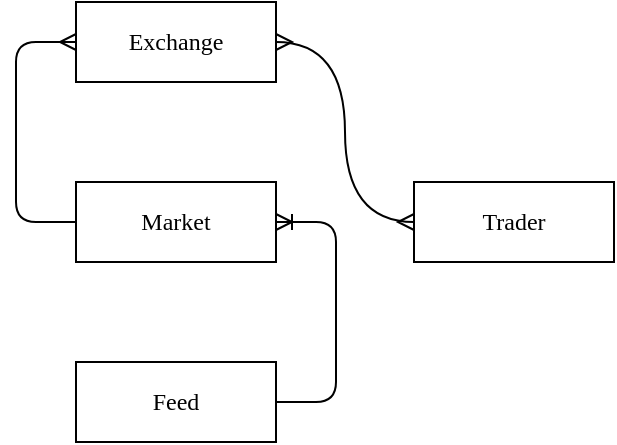 <mxfile version="13.0.3" type="device"><diagram id="fIE2-pkj_D-J6cx07nOS" name="Page-1"><mxGraphModel dx="1422" dy="862" grid="1" gridSize="10" guides="1" tooltips="1" connect="1" arrows="1" fold="1" page="1" pageScale="1" pageWidth="325" pageHeight="260" math="0" shadow="0"><root><mxCell id="0"/><mxCell id="1" parent="0"/><mxCell id="GfvqkVmrLX1b0h8NrFx6-11" value="Exchange" style="whiteSpace=wrap;html=1;align=center;fontFamily=Times New Roman;" parent="1" vertex="1"><mxGeometry x="41" y="14" width="100" height="40" as="geometry"/></mxCell><mxCell id="GfvqkVmrLX1b0h8NrFx6-12" value="Market" style="whiteSpace=wrap;html=1;align=center;fontFamily=Times New Roman;" parent="1" vertex="1"><mxGeometry x="41" y="104" width="100" height="40" as="geometry"/></mxCell><mxCell id="GfvqkVmrLX1b0h8NrFx6-13" value="Feed" style="whiteSpace=wrap;html=1;align=center;fontFamily=Times New Roman;" parent="1" vertex="1"><mxGeometry x="41" y="194" width="100" height="40" as="geometry"/></mxCell><mxCell id="GfvqkVmrLX1b0h8NrFx6-16" value="" style="edgeStyle=entityRelationEdgeStyle;fontSize=12;html=1;endArrow=ERoneToMany;fontFamily=Times New Roman;" parent="1" source="GfvqkVmrLX1b0h8NrFx6-13" target="GfvqkVmrLX1b0h8NrFx6-12" edge="1"><mxGeometry width="100" height="100" relative="1" as="geometry"><mxPoint x="201" y="234" as="sourcePoint"/><mxPoint x="301" y="134" as="targetPoint"/></mxGeometry></mxCell><mxCell id="GfvqkVmrLX1b0h8NrFx6-17" value="" style="edgeStyle=elbowEdgeStyle;fontSize=12;html=1;endArrow=ERmany;entryX=0;entryY=0.5;entryDx=0;entryDy=0;fontFamily=Times New Roman;" parent="1" target="GfvqkVmrLX1b0h8NrFx6-11" edge="1"><mxGeometry width="100" height="100" relative="1" as="geometry"><mxPoint x="41" y="124" as="sourcePoint"/><mxPoint x="41" y="34" as="targetPoint"/><Array as="points"><mxPoint x="11" y="54"/></Array></mxGeometry></mxCell><mxCell id="GfvqkVmrLX1b0h8NrFx6-19" value="Trader" style="whiteSpace=wrap;html=1;align=center;fontFamily=Times New Roman;" parent="1" vertex="1"><mxGeometry x="210" y="104" width="100" height="40" as="geometry"/></mxCell><mxCell id="GfvqkVmrLX1b0h8NrFx6-21" value="" style="edgeStyle=orthogonalEdgeStyle;fontSize=12;html=1;endArrow=ERmany;startArrow=ERmany;entryX=1;entryY=0.5;entryDx=0;entryDy=0;exitX=0;exitY=0.5;exitDx=0;exitDy=0;curved=1;fontFamily=Times New Roman;" parent="1" source="GfvqkVmrLX1b0h8NrFx6-19" target="GfvqkVmrLX1b0h8NrFx6-11" edge="1"><mxGeometry width="100" height="100" relative="1" as="geometry"><mxPoint x="210" y="360" as="sourcePoint"/><mxPoint x="310" y="260" as="targetPoint"/></mxGeometry></mxCell></root></mxGraphModel></diagram></mxfile>